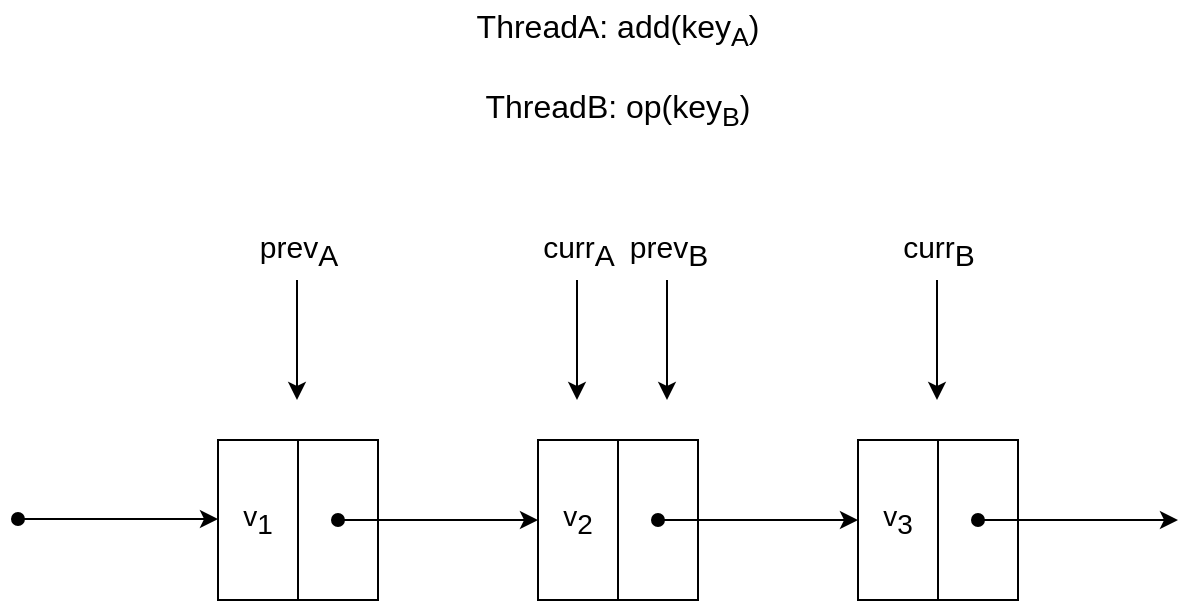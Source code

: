 <mxfile version="24.7.17">
  <diagram name="Page-1" id="ALjzpOeoeQQ6W-tBkplQ">
    <mxGraphModel dx="989" dy="567" grid="1" gridSize="10" guides="1" tooltips="1" connect="1" arrows="1" fold="1" page="1" pageScale="1" pageWidth="850" pageHeight="1100" math="0" shadow="0">
      <root>
        <mxCell id="0" />
        <mxCell id="1" parent="0" />
        <mxCell id="FIMf0m5eS3iOuZHON0fh-1" value="" style="whiteSpace=wrap;html=1;aspect=fixed;" vertex="1" parent="1">
          <mxGeometry x="200" y="280" width="80" height="80" as="geometry" />
        </mxCell>
        <mxCell id="FIMf0m5eS3iOuZHON0fh-2" value="" style="endArrow=none;html=1;rounded=0;entryX=0.5;entryY=0;entryDx=0;entryDy=0;exitX=0.5;exitY=1;exitDx=0;exitDy=0;" edge="1" parent="1" source="FIMf0m5eS3iOuZHON0fh-1" target="FIMf0m5eS3iOuZHON0fh-1">
          <mxGeometry width="50" height="50" relative="1" as="geometry">
            <mxPoint x="440" y="450" as="sourcePoint" />
            <mxPoint x="490" y="400" as="targetPoint" />
          </mxGeometry>
        </mxCell>
        <mxCell id="FIMf0m5eS3iOuZHON0fh-5" value="" style="endArrow=classic;html=1;rounded=0;strokeColor=default;strokeWidth=1;startArrow=oval;startFill=1;" edge="1" parent="1">
          <mxGeometry width="50" height="50" relative="1" as="geometry">
            <mxPoint x="260" y="320" as="sourcePoint" />
            <mxPoint x="360" y="320" as="targetPoint" />
          </mxGeometry>
        </mxCell>
        <mxCell id="FIMf0m5eS3iOuZHON0fh-7" value="" style="whiteSpace=wrap;html=1;aspect=fixed;" vertex="1" parent="1">
          <mxGeometry x="360" y="280" width="80" height="80" as="geometry" />
        </mxCell>
        <mxCell id="FIMf0m5eS3iOuZHON0fh-8" value="" style="endArrow=none;html=1;rounded=0;entryX=0.5;entryY=0;entryDx=0;entryDy=0;exitX=0.5;exitY=1;exitDx=0;exitDy=0;" edge="1" parent="1" source="FIMf0m5eS3iOuZHON0fh-7" target="FIMf0m5eS3iOuZHON0fh-7">
          <mxGeometry width="50" height="50" relative="1" as="geometry">
            <mxPoint x="600" y="450" as="sourcePoint" />
            <mxPoint x="650" y="400" as="targetPoint" />
          </mxGeometry>
        </mxCell>
        <mxCell id="FIMf0m5eS3iOuZHON0fh-9" value="" style="endArrow=classic;html=1;rounded=0;strokeColor=default;strokeWidth=1;startArrow=oval;startFill=1;" edge="1" parent="1">
          <mxGeometry width="50" height="50" relative="1" as="geometry">
            <mxPoint x="420" y="320" as="sourcePoint" />
            <mxPoint x="520" y="320" as="targetPoint" />
          </mxGeometry>
        </mxCell>
        <mxCell id="FIMf0m5eS3iOuZHON0fh-10" value="" style="whiteSpace=wrap;html=1;aspect=fixed;" vertex="1" parent="1">
          <mxGeometry x="520" y="280" width="80" height="80" as="geometry" />
        </mxCell>
        <mxCell id="FIMf0m5eS3iOuZHON0fh-11" value="" style="endArrow=none;html=1;rounded=0;entryX=0.5;entryY=0;entryDx=0;entryDy=0;exitX=0.5;exitY=1;exitDx=0;exitDy=0;" edge="1" parent="1" source="FIMf0m5eS3iOuZHON0fh-10" target="FIMf0m5eS3iOuZHON0fh-10">
          <mxGeometry width="50" height="50" relative="1" as="geometry">
            <mxPoint x="460" y="470" as="sourcePoint" />
            <mxPoint x="510" y="420" as="targetPoint" />
          </mxGeometry>
        </mxCell>
        <mxCell id="FIMf0m5eS3iOuZHON0fh-12" value="" style="endArrow=classic;html=1;rounded=0;strokeColor=default;strokeWidth=1;startArrow=oval;startFill=1;" edge="1" parent="1">
          <mxGeometry width="50" height="50" relative="1" as="geometry">
            <mxPoint x="580" y="320" as="sourcePoint" />
            <mxPoint x="680" y="320" as="targetPoint" />
          </mxGeometry>
        </mxCell>
        <mxCell id="FIMf0m5eS3iOuZHON0fh-14" value="" style="endArrow=classic;html=1;rounded=0;strokeColor=default;strokeWidth=1;startArrow=oval;startFill=1;" edge="1" parent="1">
          <mxGeometry width="50" height="50" relative="1" as="geometry">
            <mxPoint x="100" y="319.5" as="sourcePoint" />
            <mxPoint x="200" y="319.5" as="targetPoint" />
          </mxGeometry>
        </mxCell>
        <mxCell id="FIMf0m5eS3iOuZHON0fh-16" value="" style="endArrow=classic;html=1;rounded=0;" edge="1" parent="1">
          <mxGeometry width="50" height="50" relative="1" as="geometry">
            <mxPoint x="239.5" y="200" as="sourcePoint" />
            <mxPoint x="239.5" y="260" as="targetPoint" />
          </mxGeometry>
        </mxCell>
        <mxCell id="FIMf0m5eS3iOuZHON0fh-17" value="&lt;div style=&quot;font-size: 15px;&quot;&gt;prev&lt;sub style=&quot;font-size: 15px;&quot;&gt;A&lt;/sub&gt;&lt;/div&gt;" style="text;html=1;align=center;verticalAlign=middle;resizable=0;points=[];autosize=1;strokeColor=none;fillColor=none;fontSize=15;" vertex="1" parent="1">
          <mxGeometry x="210" y="170" width="60" height="30" as="geometry" />
        </mxCell>
        <mxCell id="FIMf0m5eS3iOuZHON0fh-18" value="" style="endArrow=classic;html=1;rounded=0;" edge="1" parent="1">
          <mxGeometry width="50" height="50" relative="1" as="geometry">
            <mxPoint x="379.5" y="200" as="sourcePoint" />
            <mxPoint x="379.5" y="260" as="targetPoint" />
          </mxGeometry>
        </mxCell>
        <mxCell id="FIMf0m5eS3iOuZHON0fh-19" value="&lt;div style=&quot;font-size: 15px;&quot;&gt;&lt;span style=&quot;font-size: 15px;&quot;&gt;curr&lt;/span&gt;&lt;span style=&quot;font-size: 15px;&quot;&gt;&lt;sub style=&quot;font-size: 15px;&quot;&gt;A&lt;/sub&gt;&lt;/span&gt;&lt;/div&gt;" style="text;html=1;align=center;verticalAlign=middle;resizable=0;points=[];autosize=1;strokeColor=none;fillColor=none;fontSize=15;" vertex="1" parent="1">
          <mxGeometry x="350" y="170" width="60" height="30" as="geometry" />
        </mxCell>
        <mxCell id="FIMf0m5eS3iOuZHON0fh-20" value="" style="endArrow=classic;html=1;rounded=0;" edge="1" parent="1">
          <mxGeometry width="50" height="50" relative="1" as="geometry">
            <mxPoint x="424.5" y="200" as="sourcePoint" />
            <mxPoint x="424.5" y="260" as="targetPoint" />
          </mxGeometry>
        </mxCell>
        <mxCell id="FIMf0m5eS3iOuZHON0fh-21" value="&lt;div style=&quot;font-size: 15px;&quot;&gt;prev&lt;sub style=&quot;font-size: 15px;&quot;&gt;B&lt;/sub&gt;&lt;/div&gt;" style="text;html=1;align=center;verticalAlign=middle;resizable=0;points=[];autosize=1;strokeColor=none;fillColor=none;fontSize=15;" vertex="1" parent="1">
          <mxGeometry x="395" y="170" width="60" height="30" as="geometry" />
        </mxCell>
        <mxCell id="FIMf0m5eS3iOuZHON0fh-22" value="" style="endArrow=classic;html=1;rounded=0;" edge="1" parent="1">
          <mxGeometry width="50" height="50" relative="1" as="geometry">
            <mxPoint x="559.5" y="200" as="sourcePoint" />
            <mxPoint x="559.5" y="260" as="targetPoint" />
          </mxGeometry>
        </mxCell>
        <mxCell id="FIMf0m5eS3iOuZHON0fh-23" value="&lt;div style=&quot;font-size: 15px;&quot;&gt;&lt;span style=&quot;font-size: 15px;&quot;&gt;curr&lt;/span&gt;&lt;span style=&quot;font-size: 15px;&quot;&gt;&lt;sub style=&quot;font-size: 15px;&quot;&gt;B&lt;/sub&gt;&lt;/span&gt;&lt;/div&gt;" style="text;html=1;align=center;verticalAlign=middle;resizable=0;points=[];autosize=1;strokeColor=none;fillColor=none;fontSize=15;" vertex="1" parent="1">
          <mxGeometry x="530" y="170" width="60" height="30" as="geometry" />
        </mxCell>
        <mxCell id="FIMf0m5eS3iOuZHON0fh-24" value="ThreadA: add(key&lt;sub&gt;A&lt;/sub&gt;)" style="text;html=1;align=center;verticalAlign=middle;whiteSpace=wrap;rounded=0;fontSize=16;" vertex="1" parent="1">
          <mxGeometry x="320" y="60" width="160" height="30" as="geometry" />
        </mxCell>
        <mxCell id="FIMf0m5eS3iOuZHON0fh-25" value="ThreadB: op(key&lt;sub&gt;B&lt;/sub&gt;) " style="text;html=1;align=center;verticalAlign=middle;whiteSpace=wrap;rounded=0;fontSize=16;" vertex="1" parent="1">
          <mxGeometry x="320" y="100" width="160" height="30" as="geometry" />
        </mxCell>
        <mxCell id="FIMf0m5eS3iOuZHON0fh-26" value="v&lt;sub style=&quot;font-size: 14px;&quot;&gt;1&lt;/sub&gt;" style="text;html=1;align=center;verticalAlign=middle;whiteSpace=wrap;rounded=0;fontSize=14;" vertex="1" parent="1">
          <mxGeometry x="190" y="305" width="60" height="30" as="geometry" />
        </mxCell>
        <mxCell id="FIMf0m5eS3iOuZHON0fh-27" value="v&lt;sub style=&quot;font-size: 14px;&quot;&gt;2&lt;/sub&gt;" style="text;html=1;align=center;verticalAlign=middle;whiteSpace=wrap;rounded=0;fontSize=14;" vertex="1" parent="1">
          <mxGeometry x="350" y="305" width="60" height="30" as="geometry" />
        </mxCell>
        <mxCell id="FIMf0m5eS3iOuZHON0fh-28" value="v&lt;sub style=&quot;font-size: 14px;&quot;&gt;3&lt;/sub&gt;" style="text;html=1;align=center;verticalAlign=middle;whiteSpace=wrap;rounded=0;fontSize=14;" vertex="1" parent="1">
          <mxGeometry x="510" y="305" width="60" height="30" as="geometry" />
        </mxCell>
      </root>
    </mxGraphModel>
  </diagram>
</mxfile>
